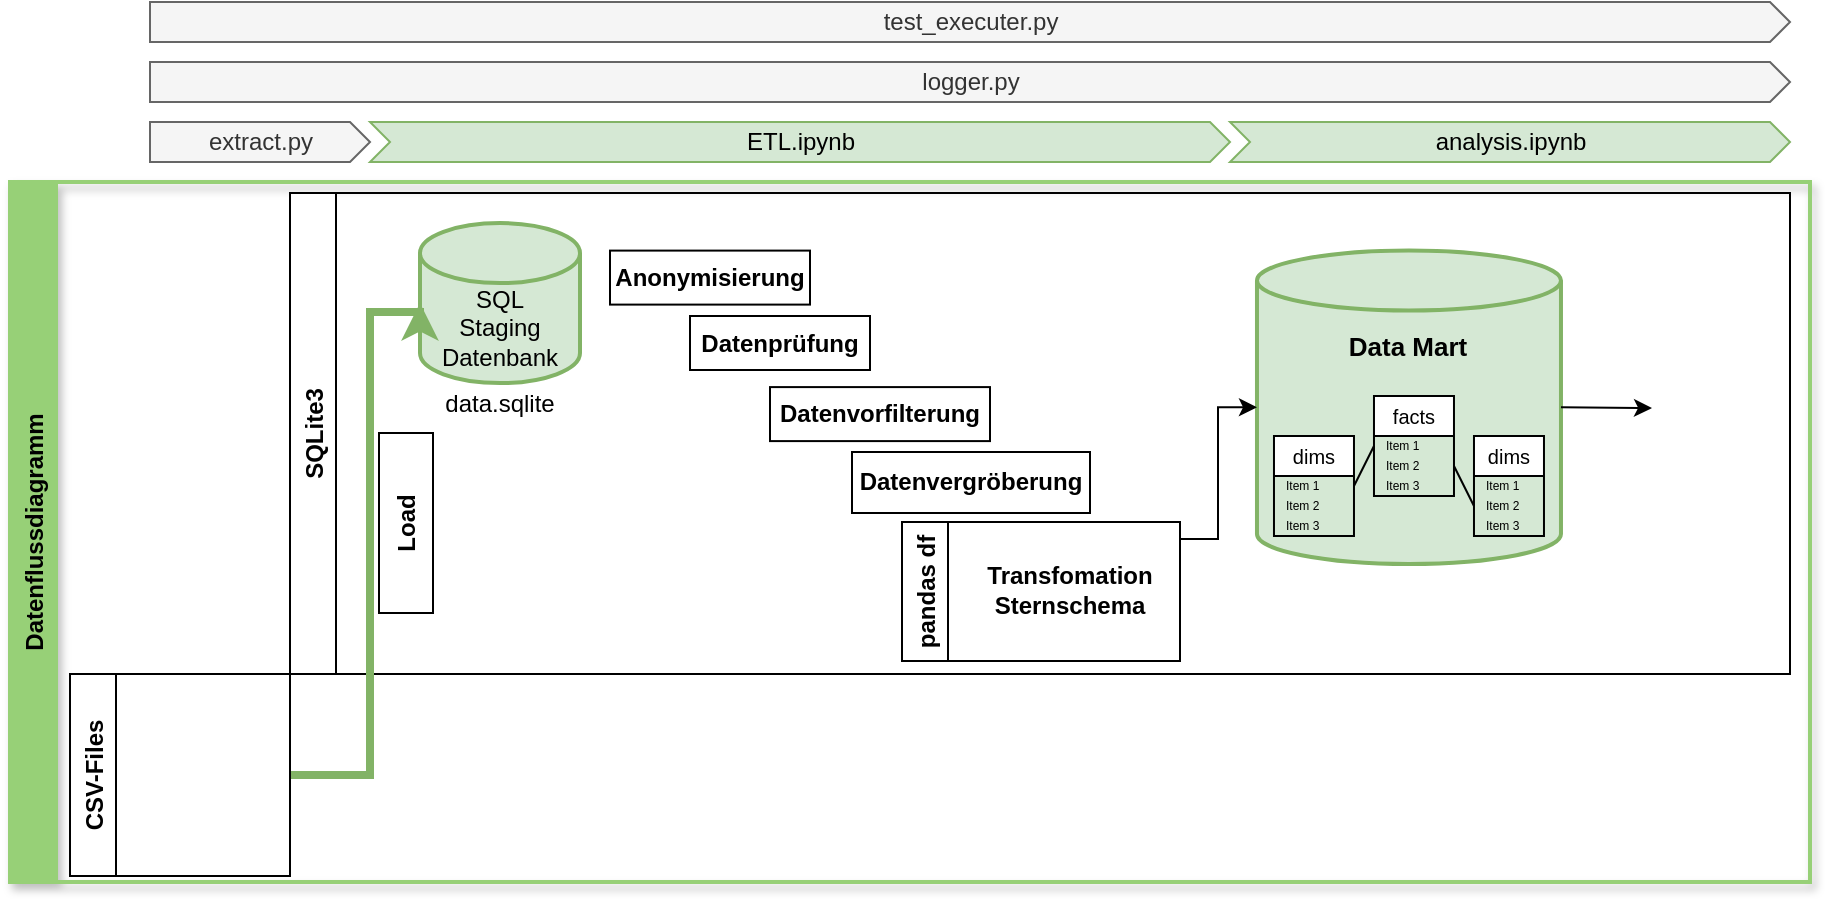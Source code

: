 <mxfile version="20.1.1" type="device"><diagram name="Page-1" id="c7488fd3-1785-93aa-aadb-54a6760d102a"><mxGraphModel dx="1422" dy="762" grid="1" gridSize="10" guides="1" tooltips="1" connect="1" arrows="1" fold="1" page="1" pageScale="1" pageWidth="1100" pageHeight="850" background="none" math="0" shadow="0"><root><mxCell id="0"/><mxCell id="1" parent="0"/><UserObject label="Datenflussdiagramm" id="xkVVOxBw_yeJyGsyUjNZ-36"><mxCell style="swimlane;horizontal=0;shadow=1;labelBackgroundColor=none;labelBorderColor=none;fontSize=12;fontColor=#000000;strokeColor=#97D077;strokeWidth=2;fillColor=#97D077;gradientColor=none;" parent="1" vertex="1"><mxGeometry x="50" y="660" width="900" height="350" as="geometry"/></mxCell></UserObject><UserObject label="SQLite3" link="https://github.com/Fuenfgeld/DMA2022DataProjectC/blob/main/src/analysis.ipynb" id="PFIuR6v0ovPzgkqPzc4s-4"><mxCell style="swimlane;horizontal=0;startSize=23;" parent="xkVVOxBw_yeJyGsyUjNZ-36" vertex="1"><mxGeometry x="140" y="5.5" width="750" height="240.5" as="geometry"/></mxCell></UserObject><mxCell id="fH8lq0TSA_9BYZk7DDAZ-1" value="SQL&lt;br&gt;Staging&lt;br&gt;Datenbank" style="shape=cylinder3;whiteSpace=wrap;html=1;boundedLbl=1;backgroundOutline=1;size=15;strokeWidth=2;fillColor=#d5e8d4;strokeColor=#82b366;" parent="PFIuR6v0ovPzgkqPzc4s-4" vertex="1"><mxGeometry x="65" y="15.05" width="80" height="80" as="geometry"/></mxCell><UserObject label="&lt;b&gt;Anonymisierung&lt;br&gt;&lt;/b&gt;" link="https://github.com/Fuenfgeld/DMA2022DataProjectC/wiki/Datenvorverarbeitung#anonymisierung" id="xkVVOxBw_yeJyGsyUjNZ-43"><mxCell style="whiteSpace=wrap;html=1;strokeWidth=1;labelBorderColor=none;strokeColor=default;labelBackgroundColor=none;gradientColor=none;" parent="PFIuR6v0ovPzgkqPzc4s-4" vertex="1"><mxGeometry x="160" y="28.8" width="100" height="27" as="geometry"/></mxCell></UserObject><mxCell id="xkVVOxBw_yeJyGsyUjNZ-8" value="" style="shape=cylinder3;whiteSpace=wrap;html=1;boundedLbl=1;backgroundOutline=3;size=15;strokeColor=#82b366;fillColor=#d5e8d4;strokeWidth=2;align=center;" parent="PFIuR6v0ovPzgkqPzc4s-4" vertex="1"><mxGeometry x="483.49" y="28.8" width="152" height="156.7" as="geometry"/></mxCell><mxCell id="PFIuR6v0ovPzgkqPzc4s-8" value="&lt;b&gt;Datenprüfung&lt;br&gt;&lt;/b&gt;" style="whiteSpace=wrap;html=1;strokeWidth=1;labelBorderColor=none;strokeColor=default;labelBackgroundColor=none;gradientColor=none;" parent="PFIuR6v0ovPzgkqPzc4s-4" vertex="1"><mxGeometry x="200" y="61.5" width="90" height="27" as="geometry"/></mxCell><mxCell id="5ND1hd7ILfxyxebTAZks-1" value="facts" style="swimlane;fontStyle=0;childLayout=stackLayout;horizontal=1;startSize=20;horizontalStack=0;resizeParent=1;resizeParentMax=0;resizeLast=0;collapsible=1;marginBottom=0;fontSize=10;" parent="PFIuR6v0ovPzgkqPzc4s-4" vertex="1"><mxGeometry x="541.99" y="101.5" width="40" height="50" as="geometry"/></mxCell><mxCell id="5ND1hd7ILfxyxebTAZks-2" value="Item 1" style="text;strokeColor=none;fillColor=none;align=left;verticalAlign=middle;spacingLeft=4;spacingRight=4;overflow=hidden;points=[[0,0.5],[1,0.5]];portConstraint=eastwest;rotatable=0;fontSize=6;" parent="5ND1hd7ILfxyxebTAZks-1" vertex="1"><mxGeometry y="20" width="40" height="10" as="geometry"/></mxCell><mxCell id="5ND1hd7ILfxyxebTAZks-3" value="Item 2" style="text;strokeColor=none;fillColor=none;align=left;verticalAlign=middle;spacingLeft=4;spacingRight=4;overflow=hidden;points=[[0,0.5],[1,0.5]];portConstraint=eastwest;rotatable=0;fontSize=6;" parent="5ND1hd7ILfxyxebTAZks-1" vertex="1"><mxGeometry y="30" width="40" height="10" as="geometry"/></mxCell><mxCell id="5ND1hd7ILfxyxebTAZks-4" value="Item 3" style="text;strokeColor=none;fillColor=none;align=left;verticalAlign=middle;spacingLeft=4;spacingRight=4;overflow=hidden;points=[[0,0.5],[1,0.5]];portConstraint=eastwest;rotatable=0;fontSize=6;" parent="5ND1hd7ILfxyxebTAZks-1" vertex="1"><mxGeometry y="40" width="40" height="10" as="geometry"/></mxCell><mxCell id="5ND1hd7ILfxyxebTAZks-5" value="dims" style="swimlane;fontStyle=0;childLayout=stackLayout;horizontal=1;startSize=20;horizontalStack=0;resizeParent=1;resizeParentMax=0;resizeLast=0;collapsible=1;marginBottom=0;fontSize=10;" parent="PFIuR6v0ovPzgkqPzc4s-4" vertex="1"><mxGeometry x="591.99" y="121.5" width="35" height="50" as="geometry"/></mxCell><mxCell id="5ND1hd7ILfxyxebTAZks-6" value="Item 1" style="text;strokeColor=none;fillColor=none;align=left;verticalAlign=middle;spacingLeft=4;spacingRight=4;overflow=hidden;points=[[0,0.5],[1,0.5]];portConstraint=eastwest;rotatable=0;fontSize=6;" parent="5ND1hd7ILfxyxebTAZks-5" vertex="1"><mxGeometry y="20" width="35" height="10" as="geometry"/></mxCell><mxCell id="5ND1hd7ILfxyxebTAZks-7" value="Item 2" style="text;strokeColor=none;fillColor=none;align=left;verticalAlign=middle;spacingLeft=4;spacingRight=4;overflow=hidden;points=[[0,0.5],[1,0.5]];portConstraint=eastwest;rotatable=0;fontSize=6;" parent="5ND1hd7ILfxyxebTAZks-5" vertex="1"><mxGeometry y="30" width="35" height="10" as="geometry"/></mxCell><mxCell id="5ND1hd7ILfxyxebTAZks-8" value="Item 3" style="text;strokeColor=none;fillColor=none;align=left;verticalAlign=middle;spacingLeft=4;spacingRight=4;overflow=hidden;points=[[0,0.5],[1,0.5]];portConstraint=eastwest;rotatable=0;fontSize=6;" parent="5ND1hd7ILfxyxebTAZks-5" vertex="1"><mxGeometry y="40" width="35" height="10" as="geometry"/></mxCell><mxCell id="5ND1hd7ILfxyxebTAZks-9" value="dims" style="swimlane;fontStyle=0;childLayout=stackLayout;horizontal=1;startSize=20;horizontalStack=0;resizeParent=1;resizeParentMax=0;resizeLast=0;collapsible=1;marginBottom=0;fontSize=10;" parent="PFIuR6v0ovPzgkqPzc4s-4" vertex="1"><mxGeometry x="491.99" y="121.5" width="40" height="50" as="geometry"/></mxCell><mxCell id="5ND1hd7ILfxyxebTAZks-10" value="Item 1" style="text;strokeColor=none;fillColor=none;align=left;verticalAlign=middle;spacingLeft=4;spacingRight=4;overflow=hidden;points=[[0,0.5],[1,0.5]];portConstraint=eastwest;rotatable=0;fontSize=6;" parent="5ND1hd7ILfxyxebTAZks-9" vertex="1"><mxGeometry y="20" width="40" height="10" as="geometry"/></mxCell><mxCell id="5ND1hd7ILfxyxebTAZks-11" value="Item 2" style="text;strokeColor=none;fillColor=none;align=left;verticalAlign=middle;spacingLeft=4;spacingRight=4;overflow=hidden;points=[[0,0.5],[1,0.5]];portConstraint=eastwest;rotatable=0;fontSize=6;" parent="5ND1hd7ILfxyxebTAZks-9" vertex="1"><mxGeometry y="30" width="40" height="10" as="geometry"/></mxCell><mxCell id="5ND1hd7ILfxyxebTAZks-12" value="Item 3" style="text;strokeColor=none;fillColor=none;align=left;verticalAlign=middle;spacingLeft=4;spacingRight=4;overflow=hidden;points=[[0,0.5],[1,0.5]];portConstraint=eastwest;rotatable=0;fontSize=6;" parent="5ND1hd7ILfxyxebTAZks-9" vertex="1"><mxGeometry y="40" width="40" height="10" as="geometry"/></mxCell><mxCell id="5ND1hd7ILfxyxebTAZks-13" value="" style="endArrow=none;html=1;rounded=0;fontSize=6;exitX=1;exitY=0.5;exitDx=0;exitDy=0;entryX=0;entryY=0.5;entryDx=0;entryDy=0;" parent="PFIuR6v0ovPzgkqPzc4s-4" source="5ND1hd7ILfxyxebTAZks-9" target="5ND1hd7ILfxyxebTAZks-2" edge="1"><mxGeometry width="50" height="50" relative="1" as="geometry"><mxPoint x="591.99" y="151.5" as="sourcePoint"/><mxPoint x="641.99" y="101.5" as="targetPoint"/></mxGeometry></mxCell><mxCell id="5ND1hd7ILfxyxebTAZks-14" value="" style="endArrow=none;html=1;rounded=0;fontSize=6;entryX=0;entryY=0.5;entryDx=0;entryDy=0;exitX=1;exitY=0.5;exitDx=0;exitDy=0;" parent="PFIuR6v0ovPzgkqPzc4s-4" source="5ND1hd7ILfxyxebTAZks-3" target="5ND1hd7ILfxyxebTAZks-7" edge="1"><mxGeometry width="50" height="50" relative="1" as="geometry"><mxPoint x="591.99" y="151.5" as="sourcePoint"/><mxPoint x="641.99" y="101.5" as="targetPoint"/></mxGeometry></mxCell><mxCell id="5ND1hd7ILfxyxebTAZks-15" value="&lt;font style=&quot;font-size: 13px;&quot;&gt;&lt;b&gt;Data Mart&lt;/b&gt;&lt;/font&gt;" style="text;html=1;strokeColor=none;fillColor=none;align=center;verticalAlign=middle;whiteSpace=wrap;rounded=0;fontSize=10;" parent="PFIuR6v0ovPzgkqPzc4s-4" vertex="1"><mxGeometry x="483.49" y="61.5" width="152" height="30" as="geometry"/></mxCell><UserObject label="&lt;b&gt;Datenvergröberung&lt;br&gt;&lt;/b&gt;" link="https://github.com/Fuenfgeld/DMA2022DataProjectC/wiki/Datenvorverarbeitung#vergr%C3%B6berung-der-daten" id="uUQ6Lqgu7IrXjWPr7j8Y-1"><mxCell style="whiteSpace=wrap;html=1;strokeWidth=1;labelBorderColor=none;strokeColor=default;labelBackgroundColor=none;gradientColor=none;" parent="PFIuR6v0ovPzgkqPzc4s-4" vertex="1"><mxGeometry x="281" y="129.5" width="119" height="30.5" as="geometry"/></mxCell></UserObject><mxCell id="xkVVOxBw_yeJyGsyUjNZ-20" style="edgeStyle=none;rounded=0;orthogonalLoop=1;jettySize=auto;html=1;exitX=1;exitY=0.5;exitDx=0;exitDy=0;exitPerimeter=0;entryX=0;entryY=0.5;entryDx=0;entryDy=0;" parent="PFIuR6v0ovPzgkqPzc4s-4" source="xkVVOxBw_yeJyGsyUjNZ-8" target="xkVVOxBw_yeJyGsyUjNZ-28" edge="1"><mxGeometry relative="1" as="geometry"><mxPoint x="535.49" y="201.5" as="sourcePoint"/><mxPoint x="705" y="107.5" as="targetPoint"/></mxGeometry></mxCell><mxCell id="xkVVOxBw_yeJyGsyUjNZ-28" value="" style="shape=image;html=1;verticalAlign=top;verticalLabelPosition=bottom;labelBackgroundColor=#ffffff;imageAspect=0;aspect=fixed;image=https://cdn4.iconfinder.com/data/icons/online-marketing-hand-drawn-vol-2/52/graph__diagram__chart__analytics__analysis__business__growth-128.png;shadow=1;strokeColor=#0000FF;strokeWidth=2;fillColor=#99CCFF;" parent="PFIuR6v0ovPzgkqPzc4s-4" vertex="1"><mxGeometry x="681" y="80.5" width="54" height="54" as="geometry"/></mxCell><mxCell id="YkNErlGE9aybnZ01sQq4-17" value="data.sqlite" style="text;html=1;strokeColor=none;fillColor=none;align=center;verticalAlign=middle;whiteSpace=wrap;rounded=0;" parent="PFIuR6v0ovPzgkqPzc4s-4" vertex="1"><mxGeometry x="75" y="90.5" width="60" height="30" as="geometry"/></mxCell><mxCell id="YkNErlGE9aybnZ01sQq4-32" style="edgeStyle=orthogonalEdgeStyle;rounded=0;orthogonalLoop=1;jettySize=auto;html=1;exitX=1;exitY=0.5;exitDx=0;exitDy=0;entryX=0;entryY=0.5;entryDx=0;entryDy=0;entryPerimeter=0;strokeWidth=1;" parent="PFIuR6v0ovPzgkqPzc4s-4" source="YkNErlGE9aybnZ01sQq4-3" target="xkVVOxBw_yeJyGsyUjNZ-8" edge="1"><mxGeometry relative="1" as="geometry"><Array as="points"><mxPoint x="464" y="173"/><mxPoint x="464" y="107"/></Array></mxGeometry></mxCell><mxCell id="YkNErlGE9aybnZ01sQq4-3" value="pandas df" style="swimlane;horizontal=0;labelBorderColor=none;strokeColor=default;fillColor=default;" parent="PFIuR6v0ovPzgkqPzc4s-4" vertex="1"><mxGeometry x="306" y="164.5" width="139" height="69.5" as="geometry"/></mxCell><mxCell id="xkVVOxBw_yeJyGsyUjNZ-44" value="&lt;b&gt;Transfomation Sternschema&lt;br&gt;&lt;/b&gt;" style="whiteSpace=wrap;html=1;strokeWidth=2;labelBorderColor=none;strokeColor=none;labelBackgroundColor=none;gradientColor=none;" parent="YkNErlGE9aybnZ01sQq4-3" vertex="1"><mxGeometry x="39" y="15.3" width="90" height="37.45" as="geometry"/></mxCell><mxCell id="WWk708Z8lFxyfW0Tjglj-1" value="&lt;b&gt;Load&lt;br&gt;&lt;/b&gt;" style="whiteSpace=wrap;html=1;strokeWidth=1;labelBorderColor=none;strokeColor=default;labelBackgroundColor=none;gradientColor=none;rotation=-90;" vertex="1" parent="PFIuR6v0ovPzgkqPzc4s-4"><mxGeometry x="13" y="151.5" width="90" height="27" as="geometry"/></mxCell><mxCell id="WWk708Z8lFxyfW0Tjglj-2" value="&lt;b&gt;Datenvorfilterung&lt;br&gt;&lt;/b&gt;" style="whiteSpace=wrap;html=1;strokeWidth=1;labelBorderColor=none;strokeColor=default;labelBackgroundColor=none;gradientColor=none;" vertex="1" parent="PFIuR6v0ovPzgkqPzc4s-4"><mxGeometry x="240" y="97.05" width="110" height="27" as="geometry"/></mxCell><mxCell id="YkNErlGE9aybnZ01sQq4-19" style="edgeStyle=orthogonalEdgeStyle;rounded=0;orthogonalLoop=1;jettySize=auto;html=1;exitX=1;exitY=0.5;exitDx=0;exitDy=0;entryX=0;entryY=0.5;entryDx=0;entryDy=0;entryPerimeter=0;strokeWidth=4;fillColor=#d5e8d4;strokeColor=#82b366;" parent="1" source="PFIuR6v0ovPzgkqPzc4s-3" target="fH8lq0TSA_9BYZk7DDAZ-1" edge="1"><mxGeometry relative="1" as="geometry"><Array as="points"><mxPoint x="230" y="957"/><mxPoint x="230" y="725"/></Array></mxGeometry></mxCell><mxCell id="PFIuR6v0ovPzgkqPzc4s-3" value="CSV-Files" style="swimlane;horizontal=0;labelBorderColor=none;strokeColor=default;fillColor=default;" parent="1" vertex="1"><mxGeometry x="80" y="906" width="110" height="101" as="geometry"/></mxCell><mxCell id="fH8lq0TSA_9BYZk7DDAZ-3" value="" style="shape=image;html=1;verticalAlign=top;verticalLabelPosition=bottom;labelBackgroundColor=#ffffff;imageAspect=0;aspect=fixed;image=https://cdn1.iconfinder.com/data/icons/bootstrap-vol-3/16/filetype-csv-128.png" parent="PFIuR6v0ovPzgkqPzc4s-3" vertex="1"><mxGeometry x="40.0" y="27.5" width="48" height="48" as="geometry"/></mxCell><mxCell id="fH8lq0TSA_9BYZk7DDAZ-5" value="" style="shape=image;html=1;verticalAlign=top;verticalLabelPosition=bottom;labelBackgroundColor=#ffffff;imageAspect=0;aspect=fixed;image=https://cdn1.iconfinder.com/data/icons/bootstrap-vol-3/16/filetype-csv-128.png" parent="PFIuR6v0ovPzgkqPzc4s-3" vertex="1"><mxGeometry x="30" y="45.3" width="46.2" height="46.2" as="geometry"/></mxCell><mxCell id="fH8lq0TSA_9BYZk7DDAZ-7" value="" style="shape=image;html=1;verticalAlign=top;verticalLabelPosition=bottom;labelBackgroundColor=#97D077;imageAspect=0;aspect=fixed;image=https://cdn1.iconfinder.com/data/icons/bootstrap-vol-3/16/filetype-csv-128.png;fontColor=#000000;imageBorder=none;imageBackground=default;sketch=0;" parent="PFIuR6v0ovPzgkqPzc4s-3" vertex="1"><mxGeometry x="52.4" y="9.5" width="48" height="48" as="geometry"/></mxCell><mxCell id="YkNErlGE9aybnZ01sQq4-8" value="ETL.ipynb" style="html=1;shadow=0;dashed=0;align=center;verticalAlign=middle;shape=mxgraph.arrows2.arrow;dy=0;dx=10;notch=10;fillColor=#d5e8d4;strokeColor=#82b366;" parent="1" vertex="1"><mxGeometry x="230" y="630" width="430" height="20" as="geometry"/></mxCell><UserObject label="extract.py" link="https://github.com/Fuenfgeld/DMA2022DataProjectC/blob/main/src/extract.py" id="YkNErlGE9aybnZ01sQq4-9"><mxCell style="html=1;shadow=0;dashed=0;align=center;verticalAlign=middle;shape=mxgraph.arrows2.arrow;dy=0;dx=10;notch=0;fillColor=#f5f5f5;fontColor=#333333;strokeColor=#666666;" parent="1" vertex="1"><mxGeometry x="120" y="630" width="110" height="20" as="geometry"/></mxCell></UserObject><UserObject label="analysis.ipynb" link="https://github.com/Fuenfgeld/DMA2022DataProjectC/blob/main/src/analysis.ipynb" id="YkNErlGE9aybnZ01sQq4-15"><mxCell style="html=1;shadow=0;dashed=0;align=center;verticalAlign=middle;shape=mxgraph.arrows2.arrow;dy=0;dx=10;notch=10;fillColor=#d5e8d4;strokeColor=#82b366;" parent="1" vertex="1"><mxGeometry x="660" y="630" width="280" height="20" as="geometry"/></mxCell></UserObject><UserObject label="logger.py" link="https://github.com/Fuenfgeld/DMA2022DataProjectC/blob/main/src/logger.py" id="YkNErlGE9aybnZ01sQq4-36"><mxCell style="html=1;shadow=0;dashed=0;align=center;verticalAlign=middle;shape=mxgraph.arrows2.arrow;dy=0;dx=10;notch=0;fillColor=#f5f5f5;fontColor=#333333;strokeColor=#666666;" parent="1" vertex="1"><mxGeometry x="120" y="600" width="820" height="20" as="geometry"/></mxCell></UserObject><UserObject label="test_executer.py" link="https://github.com/Fuenfgeld/DMA2022DataProjectC/blob/main/src/test_executer.py" id="YkNErlGE9aybnZ01sQq4-37"><mxCell style="html=1;shadow=0;dashed=0;align=center;verticalAlign=middle;shape=mxgraph.arrows2.arrow;dy=0;dx=10;notch=0;fillColor=#f5f5f5;fontColor=#333333;strokeColor=#666666;" parent="1" vertex="1"><mxGeometry x="120" y="570" width="820" height="20" as="geometry"/></mxCell></UserObject></root></mxGraphModel></diagram></mxfile>